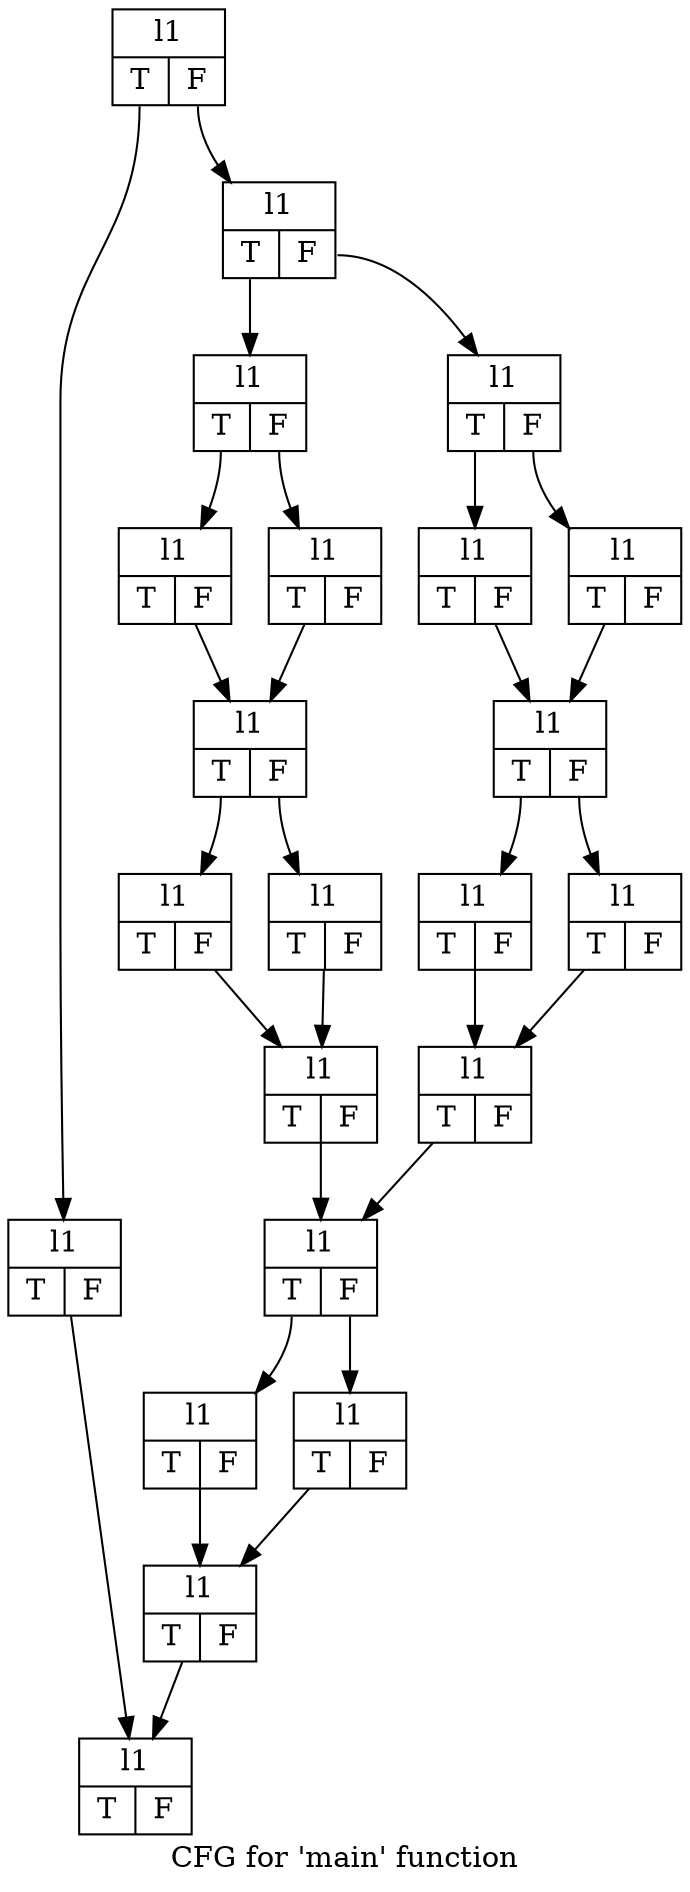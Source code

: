 digraph "CFG for 'main' function" {
	label="CFG for 'main' function";

	Node0x55c38cac1250 [shape=record,label="{l1|{<s0>T|<s1>F}}"];
	Node0x55c38cac1250:s0 -> Node0x55c38cac1d40;
	Node0x55c38cac1250:s1 -> Node0x55c38cac1d90;
	Node0x55c38cac1d40 [shape=record,label="{l1|{<s0>T|<s1>F}}"];
	Node0x55c38cac1d40 -> Node0x55c38cac2420;
	Node0x55c38cac1d90 [shape=record,label="{l1|{<s0>T|<s1>F}}"];
	Node0x55c38cac1d90:s0 -> Node0x55c38cac2980;
	Node0x55c38cac1d90:s1 -> Node0x55c38cac29d0;
	Node0x55c38cac2980 [shape=record,label="{l1|{<s0>T|<s1>F}}"];
	Node0x55c38cac2980:s0 -> Node0x55c38cac2e70;
	Node0x55c38cac2980:s1 -> Node0x55c38cac2ec0;
	Node0x55c38cac2e70 [shape=record,label="{l1|{<s0>T|<s1>F}}"];
	Node0x55c38cac2e70 -> Node0x55c38cac30a0;
	Node0x55c38cac2ec0 [shape=record,label="{l1|{<s0>T|<s1>F}}"];
	Node0x55c38cac2ec0 -> Node0x55c38cac30a0;
	Node0x55c38cac30a0 [shape=record,label="{l1|{<s0>T|<s1>F}}"];
	Node0x55c38cac30a0:s0 -> Node0x55c38cac3830;
	Node0x55c38cac30a0:s1 -> Node0x55c38cac3880;
	Node0x55c38cac3830 [shape=record,label="{l1|{<s0>T|<s1>F}}"];
	Node0x55c38cac3830 -> Node0x55c38cac3ab0;
	Node0x55c38cac3880 [shape=record,label="{l1|{<s0>T|<s1>F}}"];
	Node0x55c38cac3880 -> Node0x55c38cac3ab0;
	Node0x55c38cac3ab0 [shape=record,label="{l1|{<s0>T|<s1>F}}"];
	Node0x55c38cac3ab0 -> Node0x55c38cac3d10;
	Node0x55c38cac29d0 [shape=record,label="{l1|{<s0>T|<s1>F}}"];
	Node0x55c38cac29d0:s0 -> Node0x55c38cac40e0;
	Node0x55c38cac29d0:s1 -> Node0x55c38cac4130;
	Node0x55c38cac40e0 [shape=record,label="{l1|{<s0>T|<s1>F}}"];
	Node0x55c38cac40e0 -> Node0x55c38cac4360;
	Node0x55c38cac4130 [shape=record,label="{l1|{<s0>T|<s1>F}}"];
	Node0x55c38cac4130 -> Node0x55c38cac4360;
	Node0x55c38cac4360 [shape=record,label="{l1|{<s0>T|<s1>F}}"];
	Node0x55c38cac4360:s0 -> Node0x55c38cac48e0;
	Node0x55c38cac4360:s1 -> Node0x55c38cac4930;
	Node0x55c38cac48e0 [shape=record,label="{l1|{<s0>T|<s1>F}}"];
	Node0x55c38cac48e0 -> Node0x55c38cac4b60;
	Node0x55c38cac4930 [shape=record,label="{l1|{<s0>T|<s1>F}}"];
	Node0x55c38cac4930 -> Node0x55c38cac4b60;
	Node0x55c38cac4b60 [shape=record,label="{l1|{<s0>T|<s1>F}}"];
	Node0x55c38cac4b60 -> Node0x55c38cac3d10;
	Node0x55c38cac3d10 [shape=record,label="{l1|{<s0>T|<s1>F}}"];
	Node0x55c38cac3d10:s0 -> Node0x55c38cac55c0;
	Node0x55c38cac3d10:s1 -> Node0x55c38cac5610;
	Node0x55c38cac55c0 [shape=record,label="{l1|{<s0>T|<s1>F}}"];
	Node0x55c38cac55c0 -> Node0x55c38cac5840;
	Node0x55c38cac5610 [shape=record,label="{l1|{<s0>T|<s1>F}}"];
	Node0x55c38cac5610 -> Node0x55c38cac5840;
	Node0x55c38cac5840 [shape=record,label="{l1|{<s0>T|<s1>F}}"];
	Node0x55c38cac5840 -> Node0x55c38cac2420;
	Node0x55c38cac2420 [shape=record,label="{l1|{<s0>T|<s1>F}}"];
}
